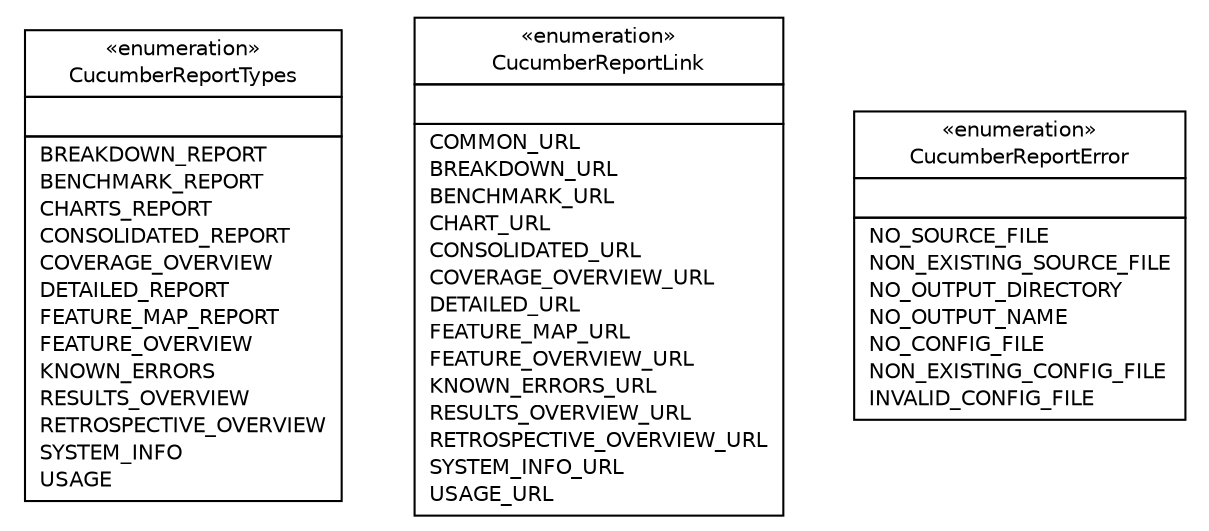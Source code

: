 #!/usr/local/bin/dot
#
# Class diagram 
# Generated by UMLGraph version R5_6 (http://www.umlgraph.org/)
#

digraph G {
	edge [fontname="Helvetica",fontsize=10,labelfontname="Helvetica",labelfontsize=10];
	node [fontname="Helvetica",fontsize=10,shape=plaintext];
	nodesep=0.25;
	ranksep=0.5;
	// com.github.mkolisnyk.cucumber.reporting.types.enums.CucumberReportTypes
	c902 [label=<<table title="com.github.mkolisnyk.cucumber.reporting.types.enums.CucumberReportTypes" border="0" cellborder="1" cellspacing="0" cellpadding="2" port="p" href="./CucumberReportTypes.html">
		<tr><td><table border="0" cellspacing="0" cellpadding="1">
<tr><td align="center" balign="center"> &#171;enumeration&#187; </td></tr>
<tr><td align="center" balign="center"> CucumberReportTypes </td></tr>
		</table></td></tr>
		<tr><td><table border="0" cellspacing="0" cellpadding="1">
<tr><td align="left" balign="left">  </td></tr>
		</table></td></tr>
		<tr><td><table border="0" cellspacing="0" cellpadding="1">
<tr><td align="left" balign="left"> BREAKDOWN_REPORT </td></tr>
<tr><td align="left" balign="left"> BENCHMARK_REPORT </td></tr>
<tr><td align="left" balign="left"> CHARTS_REPORT </td></tr>
<tr><td align="left" balign="left"> CONSOLIDATED_REPORT </td></tr>
<tr><td align="left" balign="left"> COVERAGE_OVERVIEW </td></tr>
<tr><td align="left" balign="left"> DETAILED_REPORT </td></tr>
<tr><td align="left" balign="left"> FEATURE_MAP_REPORT </td></tr>
<tr><td align="left" balign="left"> FEATURE_OVERVIEW </td></tr>
<tr><td align="left" balign="left"> KNOWN_ERRORS </td></tr>
<tr><td align="left" balign="left"> RESULTS_OVERVIEW </td></tr>
<tr><td align="left" balign="left"> RETROSPECTIVE_OVERVIEW </td></tr>
<tr><td align="left" balign="left"> SYSTEM_INFO </td></tr>
<tr><td align="left" balign="left"> USAGE </td></tr>
		</table></td></tr>
		</table>>, URL="./CucumberReportTypes.html", fontname="Helvetica", fontcolor="black", fontsize=10.0];
	// com.github.mkolisnyk.cucumber.reporting.types.enums.CucumberReportLink
	c903 [label=<<table title="com.github.mkolisnyk.cucumber.reporting.types.enums.CucumberReportLink" border="0" cellborder="1" cellspacing="0" cellpadding="2" port="p" href="./CucumberReportLink.html">
		<tr><td><table border="0" cellspacing="0" cellpadding="1">
<tr><td align="center" balign="center"> &#171;enumeration&#187; </td></tr>
<tr><td align="center" balign="center"> CucumberReportLink </td></tr>
		</table></td></tr>
		<tr><td><table border="0" cellspacing="0" cellpadding="1">
<tr><td align="left" balign="left">  </td></tr>
		</table></td></tr>
		<tr><td><table border="0" cellspacing="0" cellpadding="1">
<tr><td align="left" balign="left"> COMMON_URL </td></tr>
<tr><td align="left" balign="left"> BREAKDOWN_URL </td></tr>
<tr><td align="left" balign="left"> BENCHMARK_URL </td></tr>
<tr><td align="left" balign="left"> CHART_URL </td></tr>
<tr><td align="left" balign="left"> CONSOLIDATED_URL </td></tr>
<tr><td align="left" balign="left"> COVERAGE_OVERVIEW_URL </td></tr>
<tr><td align="left" balign="left"> DETAILED_URL </td></tr>
<tr><td align="left" balign="left"> FEATURE_MAP_URL </td></tr>
<tr><td align="left" balign="left"> FEATURE_OVERVIEW_URL </td></tr>
<tr><td align="left" balign="left"> KNOWN_ERRORS_URL </td></tr>
<tr><td align="left" balign="left"> RESULTS_OVERVIEW_URL </td></tr>
<tr><td align="left" balign="left"> RETROSPECTIVE_OVERVIEW_URL </td></tr>
<tr><td align="left" balign="left"> SYSTEM_INFO_URL </td></tr>
<tr><td align="left" balign="left"> USAGE_URL </td></tr>
		</table></td></tr>
		</table>>, URL="./CucumberReportLink.html", fontname="Helvetica", fontcolor="black", fontsize=10.0];
	// com.github.mkolisnyk.cucumber.reporting.types.enums.CucumberReportError
	c904 [label=<<table title="com.github.mkolisnyk.cucumber.reporting.types.enums.CucumberReportError" border="0" cellborder="1" cellspacing="0" cellpadding="2" port="p" href="./CucumberReportError.html">
		<tr><td><table border="0" cellspacing="0" cellpadding="1">
<tr><td align="center" balign="center"> &#171;enumeration&#187; </td></tr>
<tr><td align="center" balign="center"> CucumberReportError </td></tr>
		</table></td></tr>
		<tr><td><table border="0" cellspacing="0" cellpadding="1">
<tr><td align="left" balign="left">  </td></tr>
		</table></td></tr>
		<tr><td><table border="0" cellspacing="0" cellpadding="1">
<tr><td align="left" balign="left"> NO_SOURCE_FILE </td></tr>
<tr><td align="left" balign="left"> NON_EXISTING_SOURCE_FILE </td></tr>
<tr><td align="left" balign="left"> NO_OUTPUT_DIRECTORY </td></tr>
<tr><td align="left" balign="left"> NO_OUTPUT_NAME </td></tr>
<tr><td align="left" balign="left"> NO_CONFIG_FILE </td></tr>
<tr><td align="left" balign="left"> NON_EXISTING_CONFIG_FILE </td></tr>
<tr><td align="left" balign="left"> INVALID_CONFIG_FILE </td></tr>
		</table></td></tr>
		</table>>, URL="./CucumberReportError.html", fontname="Helvetica", fontcolor="black", fontsize=10.0];
}

